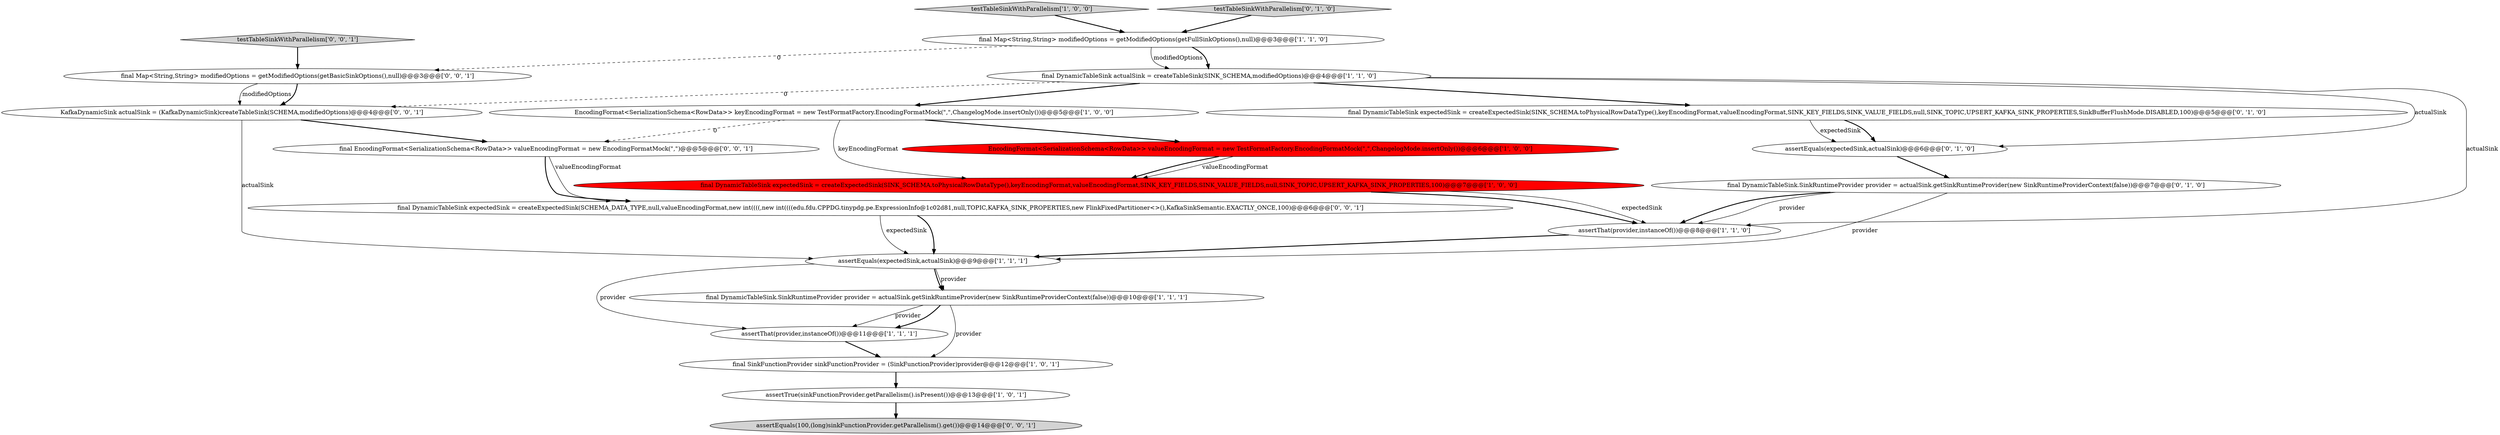 digraph {
2 [style = filled, label = "assertEquals(expectedSink,actualSink)@@@9@@@['1', '1', '1']", fillcolor = white, shape = ellipse image = "AAA0AAABBB1BBB"];
10 [style = filled, label = "final DynamicTableSink actualSink = createTableSink(SINK_SCHEMA,modifiedOptions)@@@4@@@['1', '1', '0']", fillcolor = white, shape = ellipse image = "AAA0AAABBB1BBB"];
18 [style = filled, label = "assertEquals(100,(long)sinkFunctionProvider.getParallelism().get())@@@14@@@['0', '0', '1']", fillcolor = lightgray, shape = ellipse image = "AAA0AAABBB3BBB"];
11 [style = filled, label = "final Map<String,String> modifiedOptions = getModifiedOptions(getFullSinkOptions(),null)@@@3@@@['1', '1', '0']", fillcolor = white, shape = ellipse image = "AAA0AAABBB1BBB"];
6 [style = filled, label = "EncodingFormat<SerializationSchema<RowData>> keyEncodingFormat = new TestFormatFactory.EncodingFormatMock(\",\",ChangelogMode.insertOnly())@@@5@@@['1', '0', '0']", fillcolor = white, shape = ellipse image = "AAA0AAABBB1BBB"];
17 [style = filled, label = "final EncodingFormat<SerializationSchema<RowData>> valueEncodingFormat = new EncodingFormatMock(\",\")@@@5@@@['0', '0', '1']", fillcolor = white, shape = ellipse image = "AAA0AAABBB3BBB"];
9 [style = filled, label = "assertTrue(sinkFunctionProvider.getParallelism().isPresent())@@@13@@@['1', '0', '1']", fillcolor = white, shape = ellipse image = "AAA0AAABBB1BBB"];
13 [style = filled, label = "final DynamicTableSink expectedSink = createExpectedSink(SINK_SCHEMA.toPhysicalRowDataType(),keyEncodingFormat,valueEncodingFormat,SINK_KEY_FIELDS,SINK_VALUE_FIELDS,null,SINK_TOPIC,UPSERT_KAFKA_SINK_PROPERTIES,SinkBufferFlushMode.DISABLED,100)@@@5@@@['0', '1', '0']", fillcolor = white, shape = ellipse image = "AAA0AAABBB2BBB"];
0 [style = filled, label = "testTableSinkWithParallelism['1', '0', '0']", fillcolor = lightgray, shape = diamond image = "AAA0AAABBB1BBB"];
14 [style = filled, label = "assertEquals(expectedSink,actualSink)@@@6@@@['0', '1', '0']", fillcolor = white, shape = ellipse image = "AAA0AAABBB2BBB"];
20 [style = filled, label = "KafkaDynamicSink actualSink = (KafkaDynamicSink)createTableSink(SCHEMA,modifiedOptions)@@@4@@@['0', '0', '1']", fillcolor = white, shape = ellipse image = "AAA0AAABBB3BBB"];
5 [style = filled, label = "final DynamicTableSink expectedSink = createExpectedSink(SINK_SCHEMA.toPhysicalRowDataType(),keyEncodingFormat,valueEncodingFormat,SINK_KEY_FIELDS,SINK_VALUE_FIELDS,null,SINK_TOPIC,UPSERT_KAFKA_SINK_PROPERTIES,100)@@@7@@@['1', '0', '0']", fillcolor = red, shape = ellipse image = "AAA1AAABBB1BBB"];
8 [style = filled, label = "assertThat(provider,instanceOf())@@@8@@@['1', '1', '0']", fillcolor = white, shape = ellipse image = "AAA0AAABBB1BBB"];
19 [style = filled, label = "final DynamicTableSink expectedSink = createExpectedSink(SCHEMA_DATA_TYPE,null,valueEncodingFormat,new int((((,new int((((edu.fdu.CPPDG.tinypdg.pe.ExpressionInfo@1c02d81,null,TOPIC,KAFKA_SINK_PROPERTIES,new FlinkFixedPartitioner<>(),KafkaSinkSemantic.EXACTLY_ONCE,100)@@@6@@@['0', '0', '1']", fillcolor = white, shape = ellipse image = "AAA0AAABBB3BBB"];
4 [style = filled, label = "final SinkFunctionProvider sinkFunctionProvider = (SinkFunctionProvider)provider@@@12@@@['1', '0', '1']", fillcolor = white, shape = ellipse image = "AAA0AAABBB1BBB"];
1 [style = filled, label = "EncodingFormat<SerializationSchema<RowData>> valueEncodingFormat = new TestFormatFactory.EncodingFormatMock(\",\",ChangelogMode.insertOnly())@@@6@@@['1', '0', '0']", fillcolor = red, shape = ellipse image = "AAA1AAABBB1BBB"];
12 [style = filled, label = "final DynamicTableSink.SinkRuntimeProvider provider = actualSink.getSinkRuntimeProvider(new SinkRuntimeProviderContext(false))@@@7@@@['0', '1', '0']", fillcolor = white, shape = ellipse image = "AAA0AAABBB2BBB"];
21 [style = filled, label = "testTableSinkWithParallelism['0', '0', '1']", fillcolor = lightgray, shape = diamond image = "AAA0AAABBB3BBB"];
16 [style = filled, label = "final Map<String,String> modifiedOptions = getModifiedOptions(getBasicSinkOptions(),null)@@@3@@@['0', '0', '1']", fillcolor = white, shape = ellipse image = "AAA0AAABBB3BBB"];
7 [style = filled, label = "assertThat(provider,instanceOf())@@@11@@@['1', '1', '1']", fillcolor = white, shape = ellipse image = "AAA0AAABBB1BBB"];
15 [style = filled, label = "testTableSinkWithParallelism['0', '1', '0']", fillcolor = lightgray, shape = diamond image = "AAA0AAABBB2BBB"];
3 [style = filled, label = "final DynamicTableSink.SinkRuntimeProvider provider = actualSink.getSinkRuntimeProvider(new SinkRuntimeProviderContext(false))@@@10@@@['1', '1', '1']", fillcolor = white, shape = ellipse image = "AAA0AAABBB1BBB"];
1->5 [style = bold, label=""];
2->7 [style = solid, label="provider"];
19->2 [style = solid, label="expectedSink"];
5->8 [style = bold, label=""];
4->9 [style = bold, label=""];
20->17 [style = bold, label=""];
3->4 [style = solid, label="provider"];
11->16 [style = dashed, label="0"];
2->3 [style = bold, label=""];
10->8 [style = solid, label="actualSink"];
0->11 [style = bold, label=""];
12->2 [style = solid, label="provider"];
3->7 [style = solid, label="provider"];
6->17 [style = dashed, label="0"];
19->2 [style = bold, label=""];
16->20 [style = solid, label="modifiedOptions"];
7->4 [style = bold, label=""];
11->10 [style = solid, label="modifiedOptions"];
10->6 [style = bold, label=""];
17->19 [style = bold, label=""];
10->14 [style = solid, label="actualSink"];
2->3 [style = solid, label="provider"];
6->5 [style = solid, label="keyEncodingFormat"];
5->8 [style = solid, label="expectedSink"];
1->5 [style = solid, label="valueEncodingFormat"];
6->1 [style = bold, label=""];
17->19 [style = solid, label="valueEncodingFormat"];
20->2 [style = solid, label="actualSink"];
9->18 [style = bold, label=""];
15->11 [style = bold, label=""];
8->2 [style = bold, label=""];
3->7 [style = bold, label=""];
10->13 [style = bold, label=""];
11->10 [style = bold, label=""];
12->8 [style = bold, label=""];
14->12 [style = bold, label=""];
21->16 [style = bold, label=""];
10->20 [style = dashed, label="0"];
13->14 [style = solid, label="expectedSink"];
16->20 [style = bold, label=""];
13->14 [style = bold, label=""];
12->8 [style = solid, label="provider"];
}
